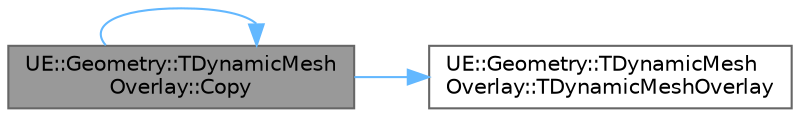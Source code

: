 digraph "UE::Geometry::TDynamicMeshOverlay::Copy"
{
 // INTERACTIVE_SVG=YES
 // LATEX_PDF_SIZE
  bgcolor="transparent";
  edge [fontname=Helvetica,fontsize=10,labelfontname=Helvetica,labelfontsize=10];
  node [fontname=Helvetica,fontsize=10,shape=box,height=0.2,width=0.4];
  rankdir="LR";
  Node1 [id="Node000001",label="UE::Geometry::TDynamicMesh\lOverlay::Copy",height=0.2,width=0.4,color="gray40", fillcolor="grey60", style="filled", fontcolor="black",tooltip="Set this overlay to contain the same arrays as the copy overlay."];
  Node1 -> Node2 [id="edge1_Node000001_Node000002",color="steelblue1",style="solid",tooltip=" "];
  Node2 [id="Node000002",label="UE::Geometry::TDynamicMesh\lOverlay::TDynamicMeshOverlay",height=0.2,width=0.4,color="grey40", fillcolor="white", style="filled",URL="$d7/de6/classUE_1_1Geometry_1_1TDynamicMeshOverlay.html#a790e50e83037b227ecf2e07ed76bea02",tooltip="Create an empty overlay."];
  Node1 -> Node1 [id="edge2_Node000001_Node000001",color="steelblue1",style="solid",tooltip=" "];
}
